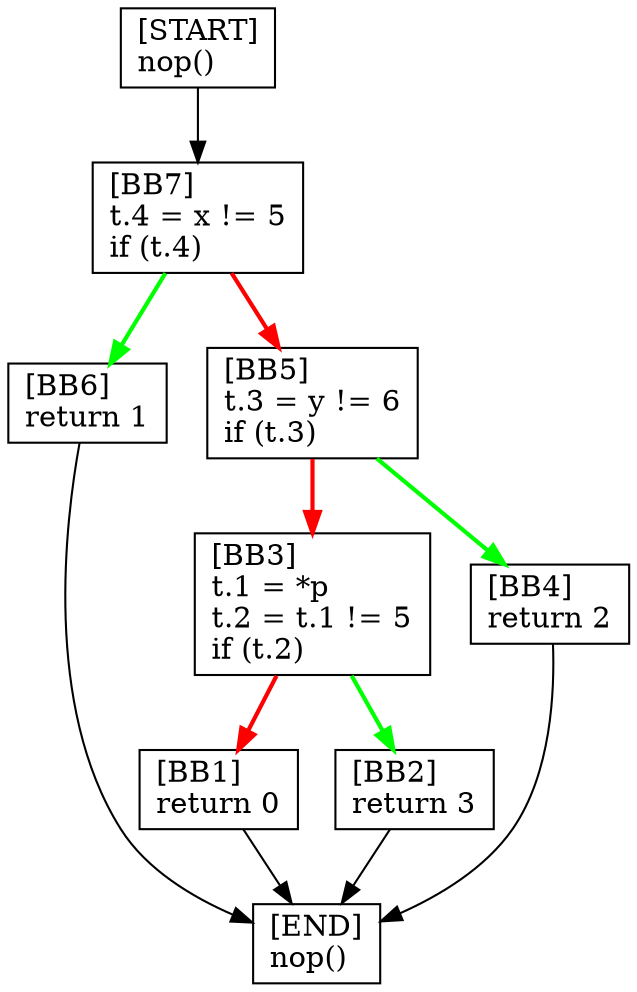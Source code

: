 digraph {
  node [shape=box]
  BB7 [label="[BB7]\lt.4 = x != 5\lif (t.4)\l"];
  BB6 [label="[BB6]\lreturn 1\l"];
  BB1 [label="[BB1]\lreturn 0\l"];
  START [label="[START]\lnop()\l"];
  END [label="[END]\lnop()\l"];
  BB2 [label="[BB2]\lreturn 3\l"];
  BB3 [label="[BB3]\lt.1 = *p\lt.2 = t.1 != 5\lif (t.2)\l"];
  BB4 [label="[BB4]\lreturn 2\l"];
  BB5 [label="[BB5]\lt.3 = y != 6\lif (t.3)\l"];
  BB7 -> BB6 [color=green, penwidth=2];
  START -> BB7;
  BB3 -> BB2 [color=green, penwidth=2];
  BB5 -> BB4 [color=green, penwidth=2];
  BB3 -> BB1 [color=red, penwidth=2];
  BB6 -> END;
  BB5 -> BB3 [color=red, penwidth=2];
  BB1 -> END;
  BB4 -> END;
  BB2 -> END;
  BB7 -> BB5 [color=red, penwidth=2];
}
